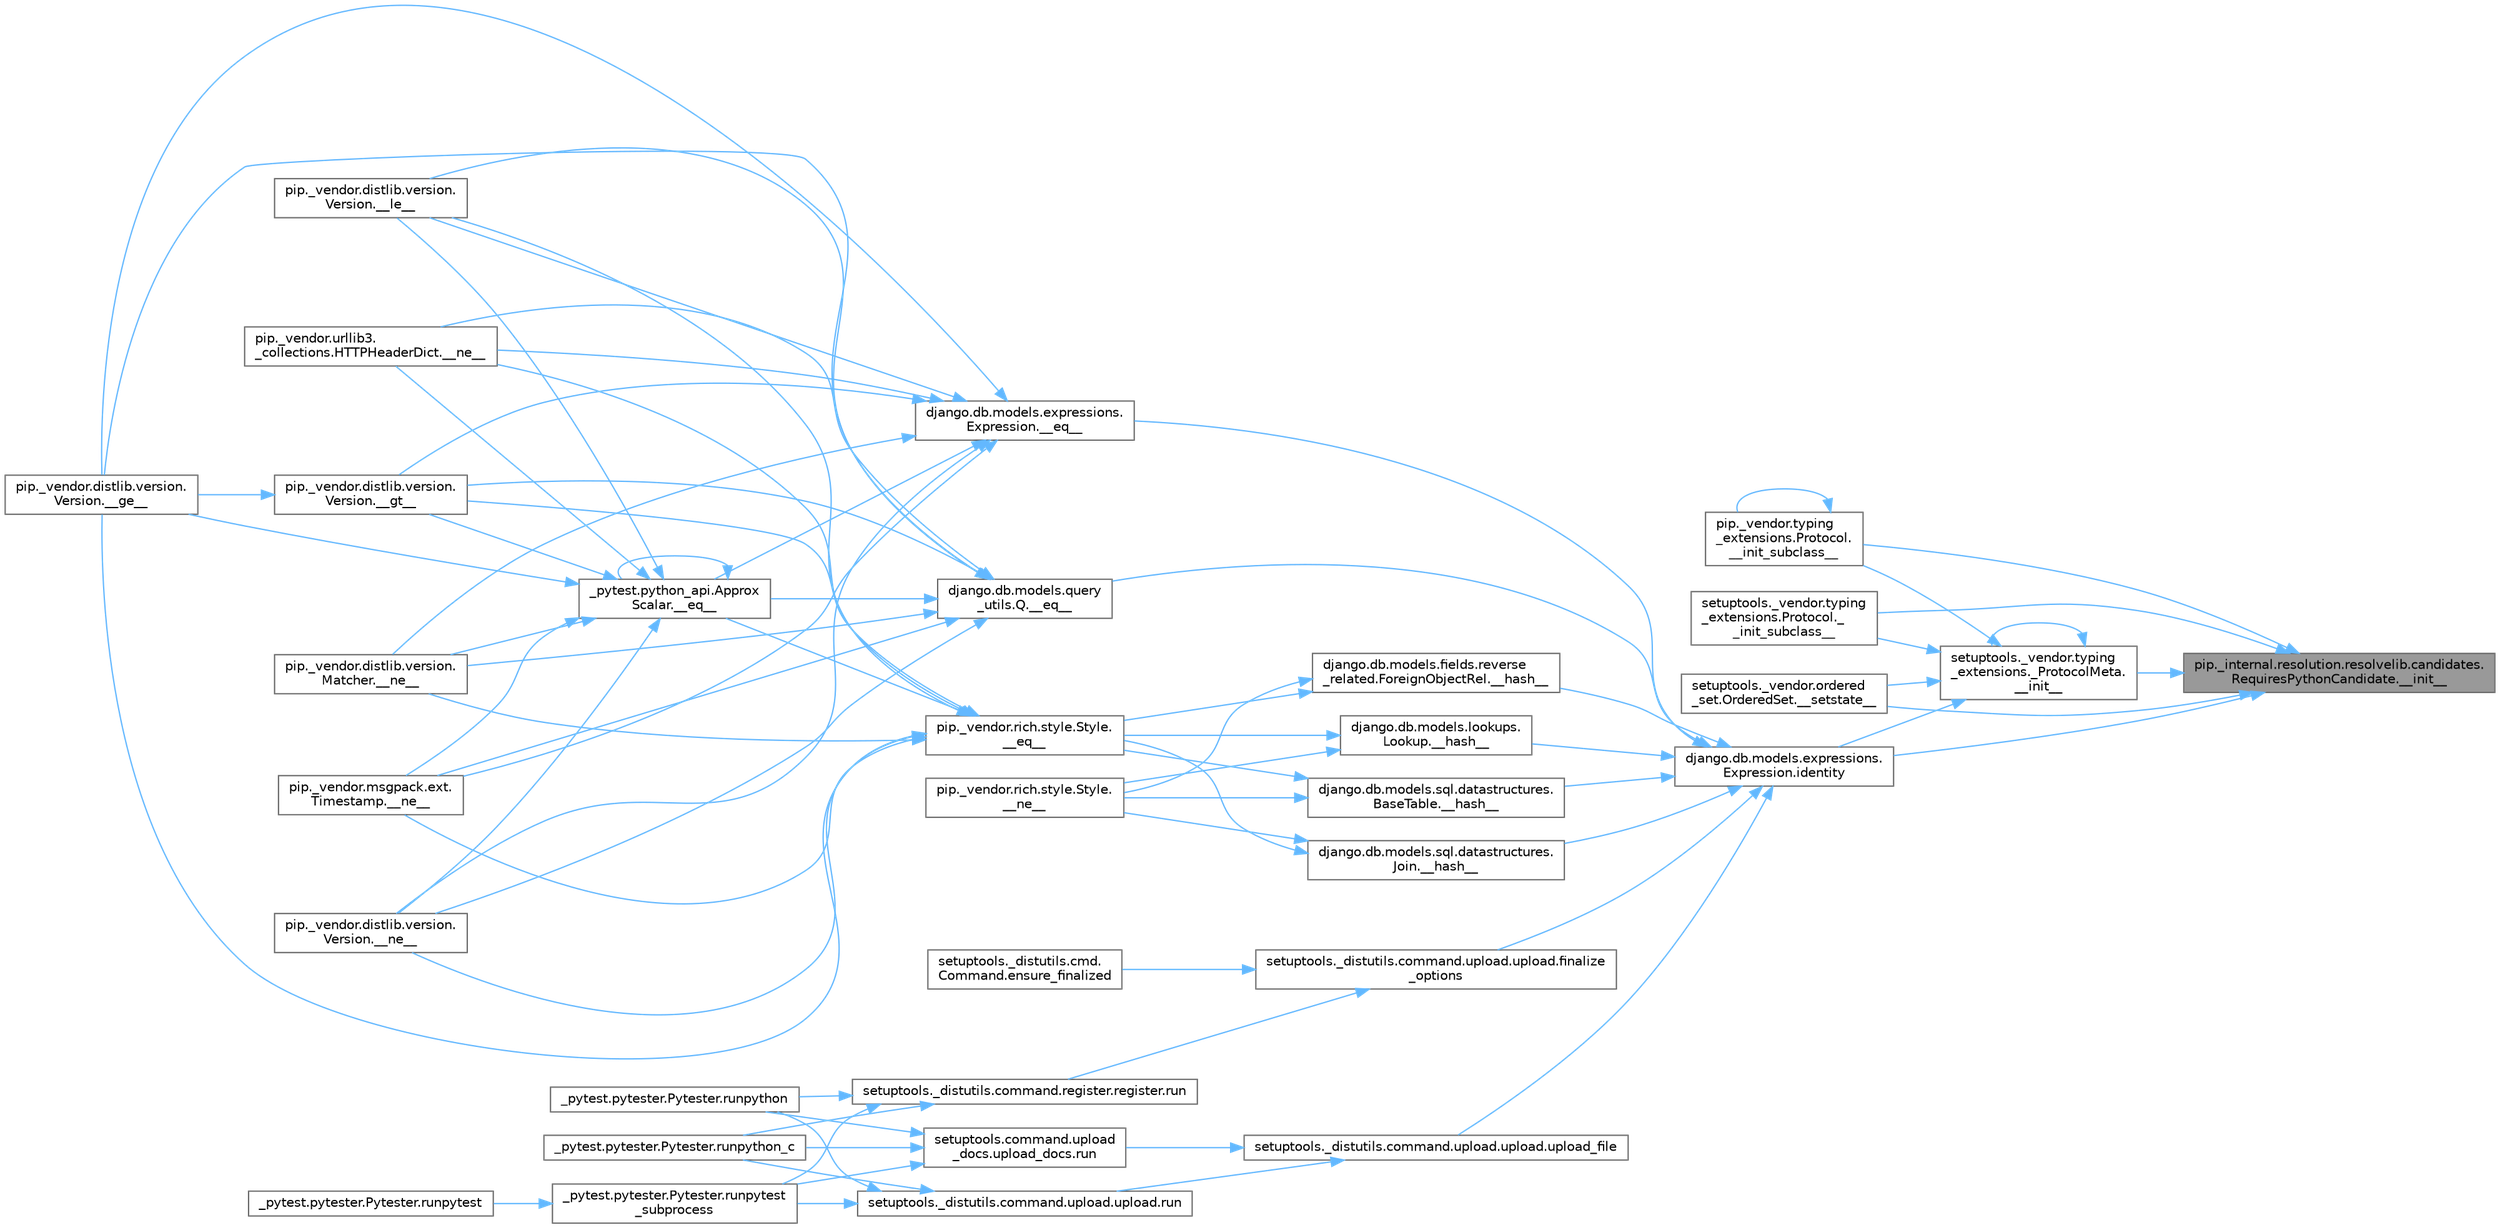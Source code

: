 digraph "pip._internal.resolution.resolvelib.candidates.RequiresPythonCandidate.__init__"
{
 // LATEX_PDF_SIZE
  bgcolor="transparent";
  edge [fontname=Helvetica,fontsize=10,labelfontname=Helvetica,labelfontsize=10];
  node [fontname=Helvetica,fontsize=10,shape=box,height=0.2,width=0.4];
  rankdir="RL";
  Node1 [id="Node000001",label="pip._internal.resolution.resolvelib.candidates.\lRequiresPythonCandidate.__init__",height=0.2,width=0.4,color="gray40", fillcolor="grey60", style="filled", fontcolor="black",tooltip=" "];
  Node1 -> Node2 [id="edge1_Node000001_Node000002",dir="back",color="steelblue1",style="solid",tooltip=" "];
  Node2 [id="Node000002",label="setuptools._vendor.typing\l_extensions._ProtocolMeta.\l__init__",height=0.2,width=0.4,color="grey40", fillcolor="white", style="filled",URL="$classsetuptools_1_1__vendor_1_1typing__extensions_1_1___protocol_meta.html#a7bbaff8ac6d19534b46bca363ee0b43a",tooltip=" "];
  Node2 -> Node2 [id="edge2_Node000002_Node000002",dir="back",color="steelblue1",style="solid",tooltip=" "];
  Node2 -> Node3 [id="edge3_Node000002_Node000003",dir="back",color="steelblue1",style="solid",tooltip=" "];
  Node3 [id="Node000003",label="pip._vendor.typing\l_extensions.Protocol.\l__init_subclass__",height=0.2,width=0.4,color="grey40", fillcolor="white", style="filled",URL="$classpip_1_1__vendor_1_1typing__extensions_1_1_protocol.html#a2916efc86cebb8aba6deb7fd30b33988",tooltip=" "];
  Node3 -> Node3 [id="edge4_Node000003_Node000003",dir="back",color="steelblue1",style="solid",tooltip=" "];
  Node2 -> Node4 [id="edge5_Node000002_Node000004",dir="back",color="steelblue1",style="solid",tooltip=" "];
  Node4 [id="Node000004",label="setuptools._vendor.typing\l_extensions.Protocol._\l_init_subclass__",height=0.2,width=0.4,color="grey40", fillcolor="white", style="filled",URL="$classsetuptools_1_1__vendor_1_1typing__extensions_1_1_protocol.html#ac6cbebc092a4724ab3704c5334059874",tooltip=" "];
  Node2 -> Node5 [id="edge6_Node000002_Node000005",dir="back",color="steelblue1",style="solid",tooltip=" "];
  Node5 [id="Node000005",label="setuptools._vendor.ordered\l_set.OrderedSet.__setstate__",height=0.2,width=0.4,color="grey40", fillcolor="white", style="filled",URL="$classsetuptools_1_1__vendor_1_1ordered__set_1_1_ordered_set.html#aa7f7de9d987829525d06db565fe1b4a1",tooltip=" "];
  Node2 -> Node6 [id="edge7_Node000002_Node000006",dir="back",color="steelblue1",style="solid",tooltip=" "];
  Node6 [id="Node000006",label="django.db.models.expressions.\lExpression.identity",height=0.2,width=0.4,color="grey40", fillcolor="white", style="filled",URL="$classdjango_1_1db_1_1models_1_1expressions_1_1_expression.html#a10048810b5eb8641acf3bc150731b925",tooltip=" "];
  Node6 -> Node7 [id="edge8_Node000006_Node000007",dir="back",color="steelblue1",style="solid",tooltip=" "];
  Node7 [id="Node000007",label="django.db.models.expressions.\lExpression.__eq__",height=0.2,width=0.4,color="grey40", fillcolor="white", style="filled",URL="$classdjango_1_1db_1_1models_1_1expressions_1_1_expression.html#adb4c2940b4e88b38771aac46593315e1",tooltip=" "];
  Node7 -> Node8 [id="edge9_Node000007_Node000008",dir="back",color="steelblue1",style="solid",tooltip=" "];
  Node8 [id="Node000008",label="_pytest.python_api.Approx\lScalar.__eq__",height=0.2,width=0.4,color="grey40", fillcolor="white", style="filled",URL="$class__pytest_1_1python__api_1_1_approx_scalar.html#af4601ee4ca7409927f88c83ebfc3d923",tooltip=" "];
  Node8 -> Node8 [id="edge10_Node000008_Node000008",dir="back",color="steelblue1",style="solid",tooltip=" "];
  Node8 -> Node9 [id="edge11_Node000008_Node000009",dir="back",color="steelblue1",style="solid",tooltip=" "];
  Node9 [id="Node000009",label="pip._vendor.distlib.version.\lVersion.__ge__",height=0.2,width=0.4,color="grey40", fillcolor="white", style="filled",URL="$classpip_1_1__vendor_1_1distlib_1_1version_1_1_version.html#aa6b7b889cebc687ddb5ed9040d01b1ec",tooltip=" "];
  Node8 -> Node10 [id="edge12_Node000008_Node000010",dir="back",color="steelblue1",style="solid",tooltip=" "];
  Node10 [id="Node000010",label="pip._vendor.distlib.version.\lVersion.__gt__",height=0.2,width=0.4,color="grey40", fillcolor="white", style="filled",URL="$classpip_1_1__vendor_1_1distlib_1_1version_1_1_version.html#a51cf0c8da1bb6829173ff6861b10cb5f",tooltip=" "];
  Node10 -> Node9 [id="edge13_Node000010_Node000009",dir="back",color="steelblue1",style="solid",tooltip=" "];
  Node8 -> Node11 [id="edge14_Node000008_Node000011",dir="back",color="steelblue1",style="solid",tooltip=" "];
  Node11 [id="Node000011",label="pip._vendor.distlib.version.\lVersion.__le__",height=0.2,width=0.4,color="grey40", fillcolor="white", style="filled",URL="$classpip_1_1__vendor_1_1distlib_1_1version_1_1_version.html#ae5e2c5d9b76377e286fcf92a382cbb8b",tooltip=" "];
  Node8 -> Node12 [id="edge15_Node000008_Node000012",dir="back",color="steelblue1",style="solid",tooltip=" "];
  Node12 [id="Node000012",label="pip._vendor.distlib.version.\lMatcher.__ne__",height=0.2,width=0.4,color="grey40", fillcolor="white", style="filled",URL="$classpip_1_1__vendor_1_1distlib_1_1version_1_1_matcher.html#a24f8f8a4686bff3018fee5d22f4e02f1",tooltip=" "];
  Node8 -> Node13 [id="edge16_Node000008_Node000013",dir="back",color="steelblue1",style="solid",tooltip=" "];
  Node13 [id="Node000013",label="pip._vendor.distlib.version.\lVersion.__ne__",height=0.2,width=0.4,color="grey40", fillcolor="white", style="filled",URL="$classpip_1_1__vendor_1_1distlib_1_1version_1_1_version.html#aea3cdf6db007318ab1a2e8d144e2a4a1",tooltip=" "];
  Node8 -> Node14 [id="edge17_Node000008_Node000014",dir="back",color="steelblue1",style="solid",tooltip=" "];
  Node14 [id="Node000014",label="pip._vendor.msgpack.ext.\lTimestamp.__ne__",height=0.2,width=0.4,color="grey40", fillcolor="white", style="filled",URL="$classpip_1_1__vendor_1_1msgpack_1_1ext_1_1_timestamp.html#ac38b8cada8075f7a1133b06bc99b2317",tooltip=" "];
  Node8 -> Node15 [id="edge18_Node000008_Node000015",dir="back",color="steelblue1",style="solid",tooltip=" "];
  Node15 [id="Node000015",label="pip._vendor.urllib3.\l_collections.HTTPHeaderDict.__ne__",height=0.2,width=0.4,color="grey40", fillcolor="white", style="filled",URL="$classpip_1_1__vendor_1_1urllib3_1_1__collections_1_1_h_t_t_p_header_dict.html#aa7766a9499d33160a1258e140e35a806",tooltip=" "];
  Node7 -> Node9 [id="edge19_Node000007_Node000009",dir="back",color="steelblue1",style="solid",tooltip=" "];
  Node7 -> Node10 [id="edge20_Node000007_Node000010",dir="back",color="steelblue1",style="solid",tooltip=" "];
  Node7 -> Node11 [id="edge21_Node000007_Node000011",dir="back",color="steelblue1",style="solid",tooltip=" "];
  Node7 -> Node12 [id="edge22_Node000007_Node000012",dir="back",color="steelblue1",style="solid",tooltip=" "];
  Node7 -> Node13 [id="edge23_Node000007_Node000013",dir="back",color="steelblue1",style="solid",tooltip=" "];
  Node7 -> Node14 [id="edge24_Node000007_Node000014",dir="back",color="steelblue1",style="solid",tooltip=" "];
  Node7 -> Node15 [id="edge25_Node000007_Node000015",dir="back",color="steelblue1",style="solid",tooltip=" "];
  Node6 -> Node16 [id="edge26_Node000006_Node000016",dir="back",color="steelblue1",style="solid",tooltip=" "];
  Node16 [id="Node000016",label="django.db.models.query\l_utils.Q.__eq__",height=0.2,width=0.4,color="grey40", fillcolor="white", style="filled",URL="$classdjango_1_1db_1_1models_1_1query__utils_1_1_q.html#aa83c3e0a1d5257be65a946fcc4baf58a",tooltip=" "];
  Node16 -> Node8 [id="edge27_Node000016_Node000008",dir="back",color="steelblue1",style="solid",tooltip=" "];
  Node16 -> Node9 [id="edge28_Node000016_Node000009",dir="back",color="steelblue1",style="solid",tooltip=" "];
  Node16 -> Node10 [id="edge29_Node000016_Node000010",dir="back",color="steelblue1",style="solid",tooltip=" "];
  Node16 -> Node11 [id="edge30_Node000016_Node000011",dir="back",color="steelblue1",style="solid",tooltip=" "];
  Node16 -> Node12 [id="edge31_Node000016_Node000012",dir="back",color="steelblue1",style="solid",tooltip=" "];
  Node16 -> Node13 [id="edge32_Node000016_Node000013",dir="back",color="steelblue1",style="solid",tooltip=" "];
  Node16 -> Node14 [id="edge33_Node000016_Node000014",dir="back",color="steelblue1",style="solid",tooltip=" "];
  Node16 -> Node15 [id="edge34_Node000016_Node000015",dir="back",color="steelblue1",style="solid",tooltip=" "];
  Node6 -> Node17 [id="edge35_Node000006_Node000017",dir="back",color="steelblue1",style="solid",tooltip=" "];
  Node17 [id="Node000017",label="django.db.models.fields.reverse\l_related.ForeignObjectRel.__hash__",height=0.2,width=0.4,color="grey40", fillcolor="white", style="filled",URL="$classdjango_1_1db_1_1models_1_1fields_1_1reverse__related_1_1_foreign_object_rel.html#aa0478c97c51638ebbe5b348c9ace7a13",tooltip=" "];
  Node17 -> Node18 [id="edge36_Node000017_Node000018",dir="back",color="steelblue1",style="solid",tooltip=" "];
  Node18 [id="Node000018",label="pip._vendor.rich.style.Style.\l__eq__",height=0.2,width=0.4,color="grey40", fillcolor="white", style="filled",URL="$classpip_1_1__vendor_1_1rich_1_1style_1_1_style.html#aa1040cd22d3171dc8ac3f0ce31653284",tooltip=" "];
  Node18 -> Node8 [id="edge37_Node000018_Node000008",dir="back",color="steelblue1",style="solid",tooltip=" "];
  Node18 -> Node9 [id="edge38_Node000018_Node000009",dir="back",color="steelblue1",style="solid",tooltip=" "];
  Node18 -> Node10 [id="edge39_Node000018_Node000010",dir="back",color="steelblue1",style="solid",tooltip=" "];
  Node18 -> Node11 [id="edge40_Node000018_Node000011",dir="back",color="steelblue1",style="solid",tooltip=" "];
  Node18 -> Node12 [id="edge41_Node000018_Node000012",dir="back",color="steelblue1",style="solid",tooltip=" "];
  Node18 -> Node13 [id="edge42_Node000018_Node000013",dir="back",color="steelblue1",style="solid",tooltip=" "];
  Node18 -> Node14 [id="edge43_Node000018_Node000014",dir="back",color="steelblue1",style="solid",tooltip=" "];
  Node18 -> Node15 [id="edge44_Node000018_Node000015",dir="back",color="steelblue1",style="solid",tooltip=" "];
  Node17 -> Node19 [id="edge45_Node000017_Node000019",dir="back",color="steelblue1",style="solid",tooltip=" "];
  Node19 [id="Node000019",label="pip._vendor.rich.style.Style.\l__ne__",height=0.2,width=0.4,color="grey40", fillcolor="white", style="filled",URL="$classpip_1_1__vendor_1_1rich_1_1style_1_1_style.html#a97595d869459e2d619505c87c0b9fe81",tooltip=" "];
  Node6 -> Node20 [id="edge46_Node000006_Node000020",dir="back",color="steelblue1",style="solid",tooltip=" "];
  Node20 [id="Node000020",label="django.db.models.lookups.\lLookup.__hash__",height=0.2,width=0.4,color="grey40", fillcolor="white", style="filled",URL="$classdjango_1_1db_1_1models_1_1lookups_1_1_lookup.html#a05201ecef16ee5ad8c9a403b7ebbc268",tooltip=" "];
  Node20 -> Node18 [id="edge47_Node000020_Node000018",dir="back",color="steelblue1",style="solid",tooltip=" "];
  Node20 -> Node19 [id="edge48_Node000020_Node000019",dir="back",color="steelblue1",style="solid",tooltip=" "];
  Node6 -> Node21 [id="edge49_Node000006_Node000021",dir="back",color="steelblue1",style="solid",tooltip=" "];
  Node21 [id="Node000021",label="django.db.models.sql.datastructures.\lBaseTable.__hash__",height=0.2,width=0.4,color="grey40", fillcolor="white", style="filled",URL="$classdjango_1_1db_1_1models_1_1sql_1_1datastructures_1_1_base_table.html#aebcfbba4343eb7a1520718b608feaaa6",tooltip=" "];
  Node21 -> Node18 [id="edge50_Node000021_Node000018",dir="back",color="steelblue1",style="solid",tooltip=" "];
  Node21 -> Node19 [id="edge51_Node000021_Node000019",dir="back",color="steelblue1",style="solid",tooltip=" "];
  Node6 -> Node22 [id="edge52_Node000006_Node000022",dir="back",color="steelblue1",style="solid",tooltip=" "];
  Node22 [id="Node000022",label="django.db.models.sql.datastructures.\lJoin.__hash__",height=0.2,width=0.4,color="grey40", fillcolor="white", style="filled",URL="$classdjango_1_1db_1_1models_1_1sql_1_1datastructures_1_1_join.html#adcb5282598b4e04b92f6bd262f0d360c",tooltip=" "];
  Node22 -> Node18 [id="edge53_Node000022_Node000018",dir="back",color="steelblue1",style="solid",tooltip=" "];
  Node22 -> Node19 [id="edge54_Node000022_Node000019",dir="back",color="steelblue1",style="solid",tooltip=" "];
  Node6 -> Node23 [id="edge55_Node000006_Node000023",dir="back",color="steelblue1",style="solid",tooltip=" "];
  Node23 [id="Node000023",label="setuptools._distutils.command.upload.upload.finalize\l_options",height=0.2,width=0.4,color="grey40", fillcolor="white", style="filled",URL="$classsetuptools_1_1__distutils_1_1command_1_1upload_1_1upload.html#a9c94c240a676c164b8b18a141bc48c4c",tooltip=" "];
  Node23 -> Node24 [id="edge56_Node000023_Node000024",dir="back",color="steelblue1",style="solid",tooltip=" "];
  Node24 [id="Node000024",label="setuptools._distutils.cmd.\lCommand.ensure_finalized",height=0.2,width=0.4,color="grey40", fillcolor="white", style="filled",URL="$classsetuptools_1_1__distutils_1_1cmd_1_1_command.html#a3d586ca13afbfed87a11872fd15515ab",tooltip=" "];
  Node23 -> Node25 [id="edge57_Node000023_Node000025",dir="back",color="steelblue1",style="solid",tooltip=" "];
  Node25 [id="Node000025",label="setuptools._distutils.command.register.register.run",height=0.2,width=0.4,color="grey40", fillcolor="white", style="filled",URL="$classsetuptools_1_1__distutils_1_1command_1_1register_1_1register.html#a2c04b126757f477c907033d7f3d0e169",tooltip=" "];
  Node25 -> Node26 [id="edge58_Node000025_Node000026",dir="back",color="steelblue1",style="solid",tooltip=" "];
  Node26 [id="Node000026",label="_pytest.pytester.Pytester.runpytest\l_subprocess",height=0.2,width=0.4,color="grey40", fillcolor="white", style="filled",URL="$class__pytest_1_1pytester_1_1_pytester.html#a59323c6d6a1469a1206f1c0b8fce99c9",tooltip=" "];
  Node26 -> Node27 [id="edge59_Node000026_Node000027",dir="back",color="steelblue1",style="solid",tooltip=" "];
  Node27 [id="Node000027",label="_pytest.pytester.Pytester.runpytest",height=0.2,width=0.4,color="grey40", fillcolor="white", style="filled",URL="$class__pytest_1_1pytester_1_1_pytester.html#a2765db48ffe1b8853581d711ff43a87b",tooltip=" "];
  Node25 -> Node28 [id="edge60_Node000025_Node000028",dir="back",color="steelblue1",style="solid",tooltip=" "];
  Node28 [id="Node000028",label="_pytest.pytester.Pytester.runpython",height=0.2,width=0.4,color="grey40", fillcolor="white", style="filled",URL="$class__pytest_1_1pytester_1_1_pytester.html#a4e0c539507f15fd333cf618faf9687ef",tooltip=" "];
  Node25 -> Node29 [id="edge61_Node000025_Node000029",dir="back",color="steelblue1",style="solid",tooltip=" "];
  Node29 [id="Node000029",label="_pytest.pytester.Pytester.runpython_c",height=0.2,width=0.4,color="grey40", fillcolor="white", style="filled",URL="$class__pytest_1_1pytester_1_1_pytester.html#aea789acfe206d9c40d9a6bf54a337f2a",tooltip=" "];
  Node6 -> Node30 [id="edge62_Node000006_Node000030",dir="back",color="steelblue1",style="solid",tooltip=" "];
  Node30 [id="Node000030",label="setuptools._distutils.command.upload.upload.upload_file",height=0.2,width=0.4,color="grey40", fillcolor="white", style="filled",URL="$classsetuptools_1_1__distutils_1_1command_1_1upload_1_1upload.html#aa7d9089079f68edc3d38061fcc04211f",tooltip=" "];
  Node30 -> Node31 [id="edge63_Node000030_Node000031",dir="back",color="steelblue1",style="solid",tooltip=" "];
  Node31 [id="Node000031",label="setuptools._distutils.command.upload.upload.run",height=0.2,width=0.4,color="grey40", fillcolor="white", style="filled",URL="$classsetuptools_1_1__distutils_1_1command_1_1upload_1_1upload.html#ace38d87cba47d2d4fea6a9cfd3328afe",tooltip=" "];
  Node31 -> Node26 [id="edge64_Node000031_Node000026",dir="back",color="steelblue1",style="solid",tooltip=" "];
  Node31 -> Node28 [id="edge65_Node000031_Node000028",dir="back",color="steelblue1",style="solid",tooltip=" "];
  Node31 -> Node29 [id="edge66_Node000031_Node000029",dir="back",color="steelblue1",style="solid",tooltip=" "];
  Node30 -> Node32 [id="edge67_Node000030_Node000032",dir="back",color="steelblue1",style="solid",tooltip=" "];
  Node32 [id="Node000032",label="setuptools.command.upload\l_docs.upload_docs.run",height=0.2,width=0.4,color="grey40", fillcolor="white", style="filled",URL="$classsetuptools_1_1command_1_1upload__docs_1_1upload__docs.html#aa4dc06178a865c40dcd7fe0cd77a2bfe",tooltip=" "];
  Node32 -> Node26 [id="edge68_Node000032_Node000026",dir="back",color="steelblue1",style="solid",tooltip=" "];
  Node32 -> Node28 [id="edge69_Node000032_Node000028",dir="back",color="steelblue1",style="solid",tooltip=" "];
  Node32 -> Node29 [id="edge70_Node000032_Node000029",dir="back",color="steelblue1",style="solid",tooltip=" "];
  Node1 -> Node3 [id="edge71_Node000001_Node000003",dir="back",color="steelblue1",style="solid",tooltip=" "];
  Node1 -> Node4 [id="edge72_Node000001_Node000004",dir="back",color="steelblue1",style="solid",tooltip=" "];
  Node1 -> Node5 [id="edge73_Node000001_Node000005",dir="back",color="steelblue1",style="solid",tooltip=" "];
  Node1 -> Node6 [id="edge74_Node000001_Node000006",dir="back",color="steelblue1",style="solid",tooltip=" "];
}
